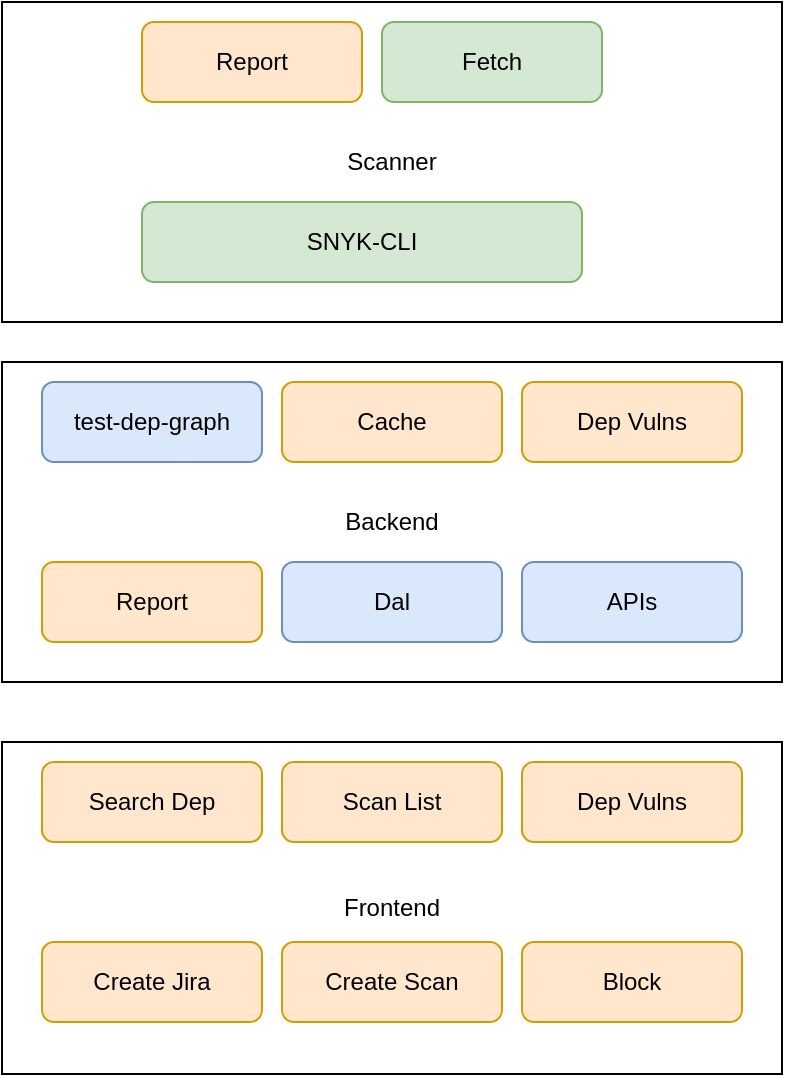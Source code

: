 <mxfile version="20.0.4" type="github">
  <diagram id="V5IkhV1I7nDf-Cw9mrL2" name="Page-1">
    <mxGraphModel dx="852" dy="555" grid="1" gridSize="10" guides="1" tooltips="1" connect="1" arrows="1" fold="1" page="1" pageScale="1" pageWidth="827" pageHeight="1169" math="0" shadow="0">
      <root>
        <mxCell id="0" />
        <mxCell id="1" parent="0" />
        <mxCell id="dT0plk2iJGL6c9s7YRfX-2" value="Scanner" style="rounded=0;whiteSpace=wrap;html=1;" vertex="1" parent="1">
          <mxGeometry x="70" y="80" width="390" height="160" as="geometry" />
        </mxCell>
        <mxCell id="dT0plk2iJGL6c9s7YRfX-3" value="Report" style="rounded=1;whiteSpace=wrap;html=1;fillColor=#ffe6cc;strokeColor=#d79b00;" vertex="1" parent="1">
          <mxGeometry x="140" y="90" width="110" height="40" as="geometry" />
        </mxCell>
        <mxCell id="dT0plk2iJGL6c9s7YRfX-4" value="SNYK-CLI" style="rounded=1;whiteSpace=wrap;html=1;fillColor=#d5e8d4;strokeColor=#82b366;" vertex="1" parent="1">
          <mxGeometry x="140" y="180" width="220" height="40" as="geometry" />
        </mxCell>
        <mxCell id="dT0plk2iJGL6c9s7YRfX-5" value="Backend" style="rounded=0;whiteSpace=wrap;html=1;" vertex="1" parent="1">
          <mxGeometry x="70" y="260" width="390" height="160" as="geometry" />
        </mxCell>
        <mxCell id="dT0plk2iJGL6c9s7YRfX-12" value="Fetch" style="rounded=1;whiteSpace=wrap;html=1;fillColor=#d5e8d4;strokeColor=#82b366;" vertex="1" parent="1">
          <mxGeometry x="260" y="90" width="110" height="40" as="geometry" />
        </mxCell>
        <mxCell id="dT0plk2iJGL6c9s7YRfX-13" value="test-dep-graph" style="rounded=1;whiteSpace=wrap;html=1;fillColor=#dae8fc;strokeColor=#6c8ebf;" vertex="1" parent="1">
          <mxGeometry x="90" y="270" width="110" height="40" as="geometry" />
        </mxCell>
        <mxCell id="dT0plk2iJGL6c9s7YRfX-14" value="Cache" style="rounded=1;whiteSpace=wrap;html=1;fillColor=#ffe6cc;strokeColor=#d79b00;" vertex="1" parent="1">
          <mxGeometry x="210" y="270" width="110" height="40" as="geometry" />
        </mxCell>
        <mxCell id="dT0plk2iJGL6c9s7YRfX-16" value="Report" style="rounded=1;whiteSpace=wrap;html=1;fillColor=#ffe6cc;strokeColor=#d79b00;" vertex="1" parent="1">
          <mxGeometry x="90" y="360" width="110" height="40" as="geometry" />
        </mxCell>
        <mxCell id="dT0plk2iJGL6c9s7YRfX-18" value="Frontend" style="rounded=0;whiteSpace=wrap;html=1;" vertex="1" parent="1">
          <mxGeometry x="70" y="450" width="390" height="166" as="geometry" />
        </mxCell>
        <mxCell id="dT0plk2iJGL6c9s7YRfX-19" value="Search Dep" style="rounded=1;whiteSpace=wrap;html=1;fillColor=#ffe6cc;strokeColor=#d79b00;" vertex="1" parent="1">
          <mxGeometry x="90" y="460" width="110" height="40" as="geometry" />
        </mxCell>
        <mxCell id="dT0plk2iJGL6c9s7YRfX-20" value="Scan List" style="rounded=1;whiteSpace=wrap;html=1;fillColor=#ffe6cc;strokeColor=#d79b00;" vertex="1" parent="1">
          <mxGeometry x="210" y="460" width="110" height="40" as="geometry" />
        </mxCell>
        <mxCell id="dT0plk2iJGL6c9s7YRfX-21" value="Create Jira" style="rounded=1;whiteSpace=wrap;html=1;fillColor=#ffe6cc;strokeColor=#d79b00;" vertex="1" parent="1">
          <mxGeometry x="90" y="550" width="110" height="40" as="geometry" />
        </mxCell>
        <mxCell id="dT0plk2iJGL6c9s7YRfX-22" value="Create Scan" style="rounded=1;whiteSpace=wrap;html=1;fillColor=#ffe6cc;strokeColor=#d79b00;" vertex="1" parent="1">
          <mxGeometry x="210" y="550" width="110" height="40" as="geometry" />
        </mxCell>
        <mxCell id="dT0plk2iJGL6c9s7YRfX-23" value="Dep Vulns" style="rounded=1;whiteSpace=wrap;html=1;fillColor=#ffe6cc;strokeColor=#d79b00;" vertex="1" parent="1">
          <mxGeometry x="330" y="460" width="110" height="40" as="geometry" />
        </mxCell>
        <mxCell id="dT0plk2iJGL6c9s7YRfX-24" value="Block" style="rounded=1;whiteSpace=wrap;html=1;fillColor=#ffe6cc;strokeColor=#d79b00;" vertex="1" parent="1">
          <mxGeometry x="330" y="550" width="110" height="40" as="geometry" />
        </mxCell>
        <mxCell id="dT0plk2iJGL6c9s7YRfX-25" value="Dep Vulns" style="rounded=1;whiteSpace=wrap;html=1;fillColor=#ffe6cc;strokeColor=#d79b00;" vertex="1" parent="1">
          <mxGeometry x="330" y="270" width="110" height="40" as="geometry" />
        </mxCell>
        <mxCell id="dT0plk2iJGL6c9s7YRfX-26" value="Dal" style="rounded=1;whiteSpace=wrap;html=1;fillColor=#dae8fc;strokeColor=#6c8ebf;" vertex="1" parent="1">
          <mxGeometry x="210" y="360" width="110" height="40" as="geometry" />
        </mxCell>
        <mxCell id="dT0plk2iJGL6c9s7YRfX-27" value="APIs" style="rounded=1;whiteSpace=wrap;html=1;fillColor=#dae8fc;strokeColor=#6c8ebf;" vertex="1" parent="1">
          <mxGeometry x="330" y="360" width="110" height="40" as="geometry" />
        </mxCell>
      </root>
    </mxGraphModel>
  </diagram>
</mxfile>
